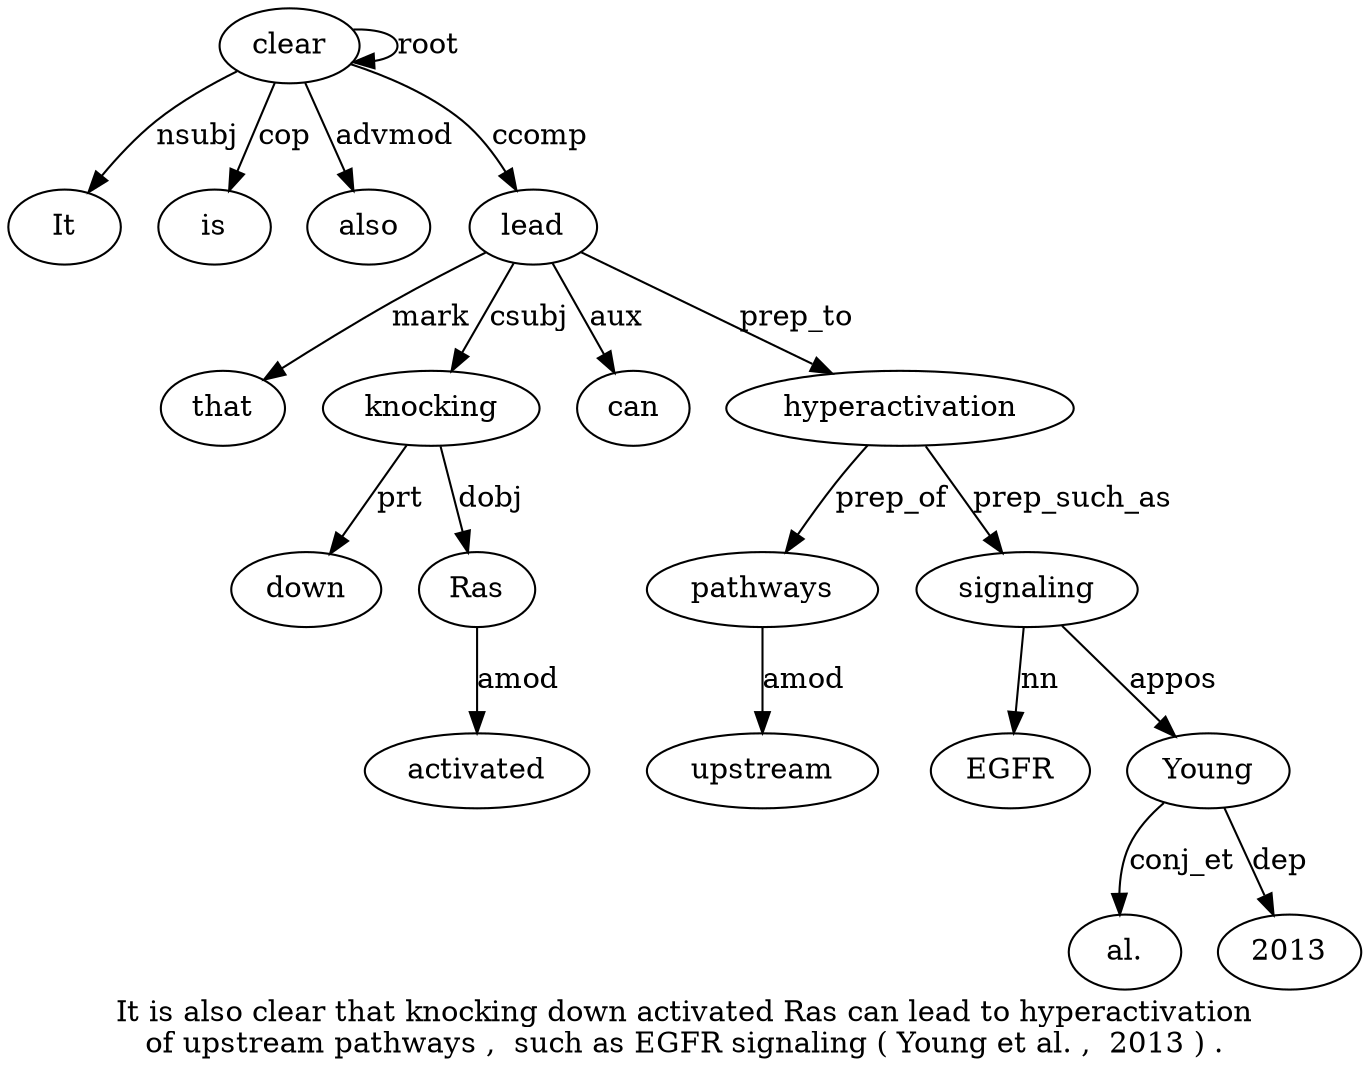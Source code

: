digraph "It is also clear that knocking down activated Ras can lead to hyperactivation of upstream pathways ,  such as EGFR signaling ( Young et al. ,  2013 ) ." {
label="It is also clear that knocking down activated Ras can lead to hyperactivation
of upstream pathways ,  such as EGFR signaling ( Young et al. ,  2013 ) .";
clear4 [style=filled, fillcolor=white, label=clear];
It1 [style=filled, fillcolor=white, label=It];
clear4 -> It1  [label=nsubj];
is2 [style=filled, fillcolor=white, label=is];
clear4 -> is2  [label=cop];
also3 [style=filled, fillcolor=white, label=also];
clear4 -> also3  [label=advmod];
clear4 -> clear4  [label=root];
lead11 [style=filled, fillcolor=white, label=lead];
that5 [style=filled, fillcolor=white, label=that];
lead11 -> that5  [label=mark];
knocking6 [style=filled, fillcolor=white, label=knocking];
lead11 -> knocking6  [label=csubj];
down7 [style=filled, fillcolor=white, label=down];
knocking6 -> down7  [label=prt];
Ras9 [style=filled, fillcolor=white, label=Ras];
activated8 [style=filled, fillcolor=white, label=activated];
Ras9 -> activated8  [label=amod];
knocking6 -> Ras9  [label=dobj];
can10 [style=filled, fillcolor=white, label=can];
lead11 -> can10  [label=aux];
clear4 -> lead11  [label=ccomp];
hyperactivation13 [style=filled, fillcolor=white, label=hyperactivation];
lead11 -> hyperactivation13  [label=prep_to];
pathways16 [style=filled, fillcolor=white, label=pathways];
upstream15 [style=filled, fillcolor=white, label=upstream];
pathways16 -> upstream15  [label=amod];
hyperactivation13 -> pathways16  [label=prep_of];
signaling21 [style=filled, fillcolor=white, label=signaling];
EGFR20 [style=filled, fillcolor=white, label=EGFR];
signaling21 -> EGFR20  [label=nn];
hyperactivation13 -> signaling21  [label=prep_such_as];
Young23 [style=filled, fillcolor=white, label=Young];
signaling21 -> Young23  [label=appos];
"al.25" [style=filled, fillcolor=white, label="al."];
Young23 -> "al.25"  [label=conj_et];
201327 [style=filled, fillcolor=white, label=2013];
Young23 -> 201327  [label=dep];
}
